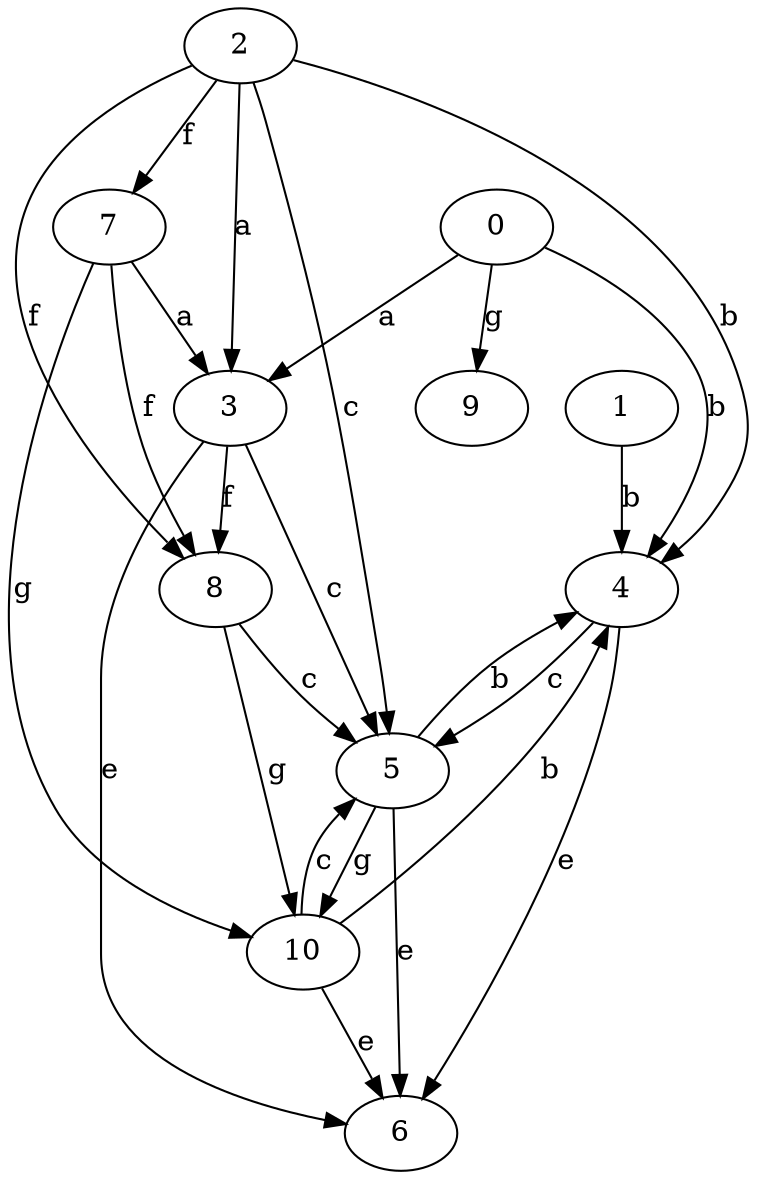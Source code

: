 strict digraph  {
1;
2;
3;
4;
5;
6;
7;
8;
0;
9;
10;
1 -> 4  [label=b];
2 -> 3  [label=a];
2 -> 4  [label=b];
2 -> 5  [label=c];
2 -> 7  [label=f];
2 -> 8  [label=f];
3 -> 5  [label=c];
3 -> 6  [label=e];
3 -> 8  [label=f];
4 -> 5  [label=c];
4 -> 6  [label=e];
5 -> 4  [label=b];
5 -> 6  [label=e];
5 -> 10  [label=g];
7 -> 3  [label=a];
7 -> 8  [label=f];
7 -> 10  [label=g];
8 -> 5  [label=c];
8 -> 10  [label=g];
0 -> 3  [label=a];
0 -> 4  [label=b];
0 -> 9  [label=g];
10 -> 4  [label=b];
10 -> 5  [label=c];
10 -> 6  [label=e];
}
